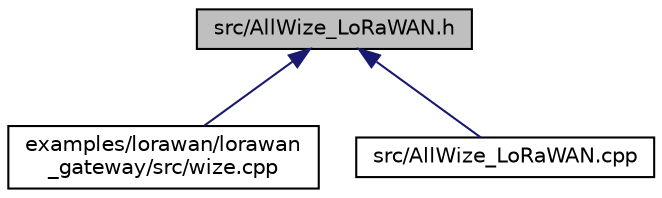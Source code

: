 digraph "src/AllWize_LoRaWAN.h"
{
 // LATEX_PDF_SIZE
  edge [fontname="Helvetica",fontsize="10",labelfontname="Helvetica",labelfontsize="10"];
  node [fontname="Helvetica",fontsize="10",shape=record];
  Node1 [label="src/AllWize_LoRaWAN.h",height=0.2,width=0.4,color="black", fillcolor="grey75", style="filled", fontcolor="black",tooltip=" "];
  Node1 -> Node2 [dir="back",color="midnightblue",fontsize="10",style="solid",fontname="Helvetica"];
  Node2 [label="examples/lorawan/lorawan\l_gateway/src/wize.cpp",height=0.2,width=0.4,color="black", fillcolor="white", style="filled",URL="$wize_8cpp.html",tooltip=" "];
  Node1 -> Node3 [dir="back",color="midnightblue",fontsize="10",style="solid",fontname="Helvetica"];
  Node3 [label="src/AllWize_LoRaWAN.cpp",height=0.2,width=0.4,color="black", fillcolor="white", style="filled",URL="$AllWize__LoRaWAN_8cpp.html",tooltip=" "];
}
